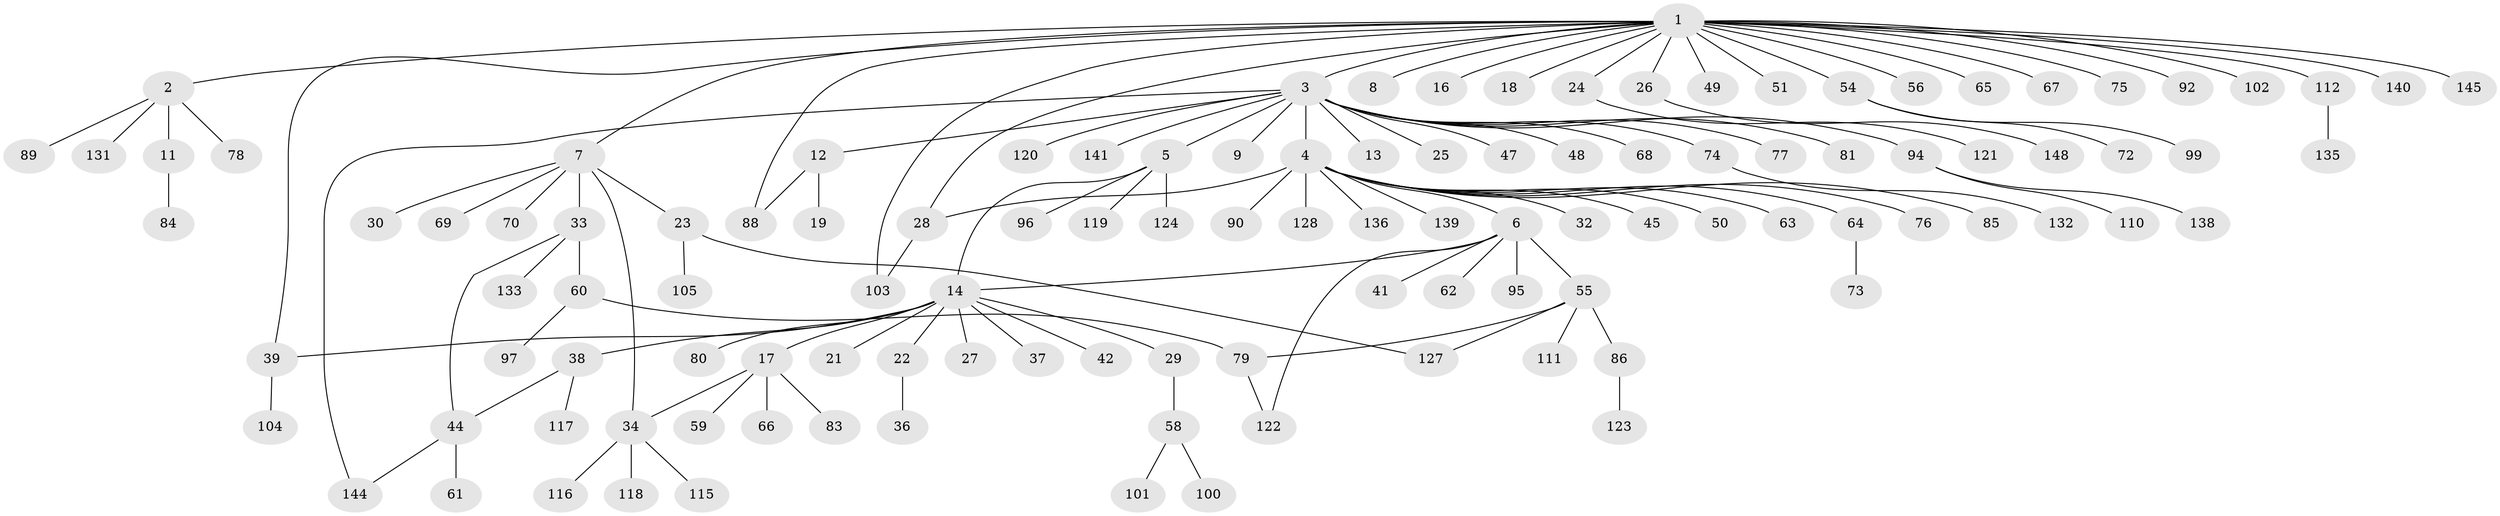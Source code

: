 // Generated by graph-tools (version 1.1) at 2025/51/02/27/25 19:51:56]
// undirected, 115 vertices, 125 edges
graph export_dot {
graph [start="1"]
  node [color=gray90,style=filled];
  1 [super="+93"];
  2 [super="+15"];
  3 [super="+10"];
  4 [super="+20"];
  5 [super="+40"];
  6 [super="+108"];
  7 [super="+35"];
  8;
  9;
  11;
  12;
  13 [super="+43"];
  14 [super="+52"];
  16;
  17 [super="+134"];
  18;
  19;
  21;
  22 [super="+31"];
  23 [super="+107"];
  24 [super="+53"];
  25 [super="+98"];
  26;
  27;
  28;
  29 [super="+113"];
  30;
  32;
  33;
  34 [super="+82"];
  36;
  37;
  38 [super="+137"];
  39 [super="+71"];
  41;
  42;
  44 [super="+46"];
  45;
  47;
  48;
  49 [super="+126"];
  50;
  51;
  54;
  55 [super="+57"];
  56;
  58 [super="+87"];
  59;
  60;
  61;
  62;
  63;
  64;
  65;
  66;
  67;
  68;
  69;
  70;
  72;
  73 [super="+146"];
  74;
  75 [super="+130"];
  76;
  77;
  78;
  79 [super="+147"];
  80 [super="+114"];
  81;
  83;
  84;
  85;
  86 [super="+91"];
  88 [super="+143"];
  89;
  90;
  92 [super="+129"];
  94 [super="+106"];
  95;
  96;
  97;
  99;
  100 [super="+109"];
  101 [super="+125"];
  102;
  103;
  104;
  105;
  110;
  111;
  112;
  115;
  116;
  117;
  118;
  119;
  120;
  121;
  122 [super="+142"];
  123;
  124;
  127;
  128;
  131;
  132;
  133;
  135;
  136;
  138;
  139;
  140;
  141;
  144;
  145;
  148;
  1 -- 2;
  1 -- 3;
  1 -- 7;
  1 -- 8;
  1 -- 16;
  1 -- 18;
  1 -- 24;
  1 -- 26;
  1 -- 28;
  1 -- 39;
  1 -- 49;
  1 -- 51;
  1 -- 54;
  1 -- 56;
  1 -- 65;
  1 -- 67;
  1 -- 75;
  1 -- 88;
  1 -- 92;
  1 -- 102;
  1 -- 103;
  1 -- 112;
  1 -- 140;
  1 -- 145;
  2 -- 11;
  2 -- 78;
  2 -- 131;
  2 -- 89;
  3 -- 4 [weight=2];
  3 -- 5;
  3 -- 9;
  3 -- 13;
  3 -- 47;
  3 -- 74;
  3 -- 77;
  3 -- 81;
  3 -- 94;
  3 -- 120;
  3 -- 48;
  3 -- 144;
  3 -- 68;
  3 -- 25;
  3 -- 12;
  3 -- 141;
  4 -- 6;
  4 -- 28;
  4 -- 45;
  4 -- 63;
  4 -- 76;
  4 -- 85;
  4 -- 128;
  4 -- 136;
  4 -- 32;
  4 -- 64;
  4 -- 50;
  4 -- 90;
  4 -- 139;
  5 -- 14;
  5 -- 96;
  5 -- 124;
  5 -- 119;
  6 -- 14;
  6 -- 41;
  6 -- 55;
  6 -- 62;
  6 -- 95;
  6 -- 122;
  7 -- 23;
  7 -- 30;
  7 -- 33;
  7 -- 34;
  7 -- 69;
  7 -- 70;
  11 -- 84;
  12 -- 19;
  12 -- 88;
  14 -- 17;
  14 -- 21;
  14 -- 22;
  14 -- 27;
  14 -- 29;
  14 -- 37;
  14 -- 38;
  14 -- 39;
  14 -- 42;
  14 -- 80;
  17 -- 34;
  17 -- 59;
  17 -- 66;
  17 -- 83;
  22 -- 36;
  23 -- 105;
  23 -- 127;
  24 -- 121;
  26 -- 148;
  28 -- 103;
  29 -- 58;
  33 -- 60;
  33 -- 133;
  33 -- 44;
  34 -- 115;
  34 -- 116;
  34 -- 118;
  38 -- 44;
  38 -- 117;
  39 -- 104;
  44 -- 61;
  44 -- 144;
  54 -- 72;
  54 -- 99;
  55 -- 79;
  55 -- 86;
  55 -- 111;
  55 -- 127;
  58 -- 100;
  58 -- 101;
  60 -- 79;
  60 -- 97;
  64 -- 73;
  74 -- 132;
  79 -- 122;
  86 -- 123;
  94 -- 110;
  94 -- 138;
  112 -- 135;
}
